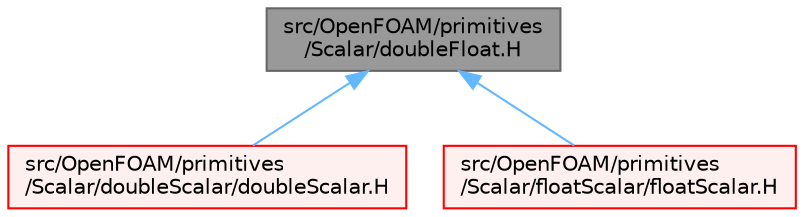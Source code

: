 digraph "src/OpenFOAM/primitives/Scalar/doubleFloat.H"
{
 // LATEX_PDF_SIZE
  bgcolor="transparent";
  edge [fontname=Helvetica,fontsize=10,labelfontname=Helvetica,labelfontsize=10];
  node [fontname=Helvetica,fontsize=10,shape=box,height=0.2,width=0.4];
  Node1 [id="Node000001",label="src/OpenFOAM/primitives\l/Scalar/doubleFloat.H",height=0.2,width=0.4,color="gray40", fillcolor="grey60", style="filled", fontcolor="black",tooltip=" "];
  Node1 -> Node2 [id="edge1_Node000001_Node000002",dir="back",color="steelblue1",style="solid",tooltip=" "];
  Node2 [id="Node000002",label="src/OpenFOAM/primitives\l/Scalar/doubleScalar/doubleScalar.H",height=0.2,width=0.4,color="red", fillcolor="#FFF0F0", style="filled",URL="$doubleScalar_8H.html",tooltip=" "];
  Node1 -> Node8644 [id="edge2_Node000001_Node008644",dir="back",color="steelblue1",style="solid",tooltip=" "];
  Node8644 [id="Node008644",label="src/OpenFOAM/primitives\l/Scalar/floatScalar/floatScalar.H",height=0.2,width=0.4,color="red", fillcolor="#FFF0F0", style="filled",URL="$floatScalar_8H.html",tooltip=" "];
}
